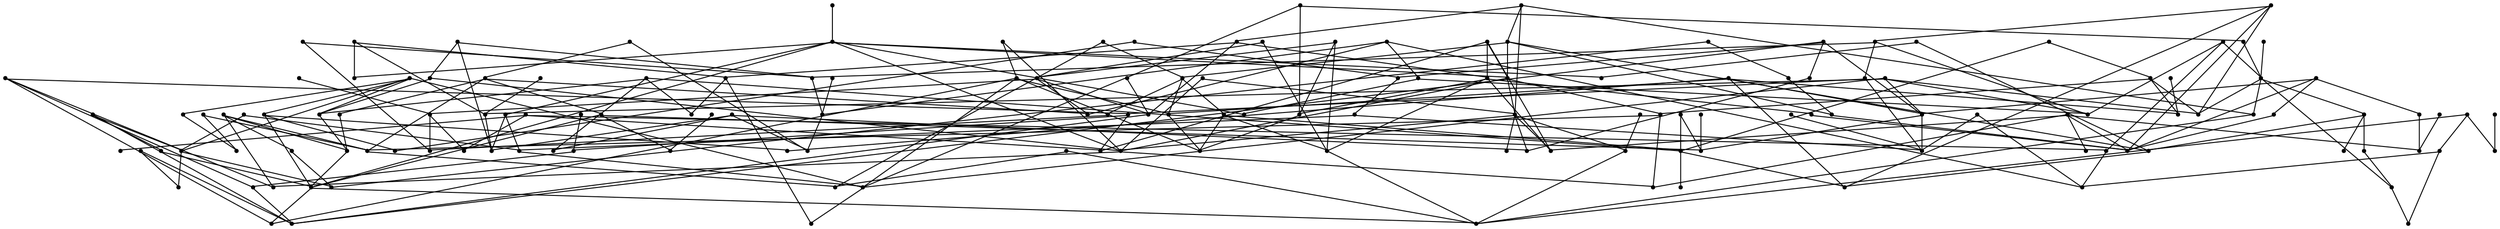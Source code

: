 strict graph {
    splines="line";
    node [margin=0 shape=point style=filled];

    0 [label="n0"]
    1 [label="n1"]
    2 [label="n2"]
    3 [label="n3"]
    4 [label="n4"]
    5 [label="n5"]
    6 [label="n6"]
    7 [label="n7"]
    8 [label="n8"]
    9 [label="n9"]
    10 [label="n10"]
    11 [label="n11"]
    12 [label="n12"]
    13 [label="n13"]
    14 [label="n14"]
    15 [label="n15"]
    16 [label="n16"]
    17 [label="n17"]
    18 [label="n18"]
    19 [label="n19"]
    20 [label="n20"]
    21 [label="n21"]
    22 [label="n22"]
    23 [label="n23"]
    24 [label="n24"]
    25 [label="n25"]
    26 [label="n26"]
    27 [label="n27"]
    28 [label="n28"]
    29 [label="n29"]
    30 [label="n30"]
    31 [label="n31"]
    32 [label="n32"]
    33 [label="n33"]
    34 [label="n34"]
    35 [label="n35"]
    36 [label="n36"]
    37 [label="n37"]
    38 [label="n38"]
    39 [label="n39"]
    40 [label="n40"]
    41 [label="n41"]
    42 [label="n42"]
    43 [label="n43"]
    44 [label="n44"]
    45 [label="n45"]
    46 [label="n46"]
    47 [label="n47"]
    48 [label="n48"]
    49 [label="n49"]
    50 [label="n50"]
    51 [label="n51"]
    52 [label="n52"]
    53 [label="n53"]
    54 [label="n54"]
    55 [label="n55"]
    56 [label="n56"]
    57 [label="n57"]
    58 [label="n58"]
    59 [label="n59"]
    60 [label="n60"]
    61 [label="n61"]
    62 [label="n62"]
    63 [label="n63"]
    64 [label="n64"]
    65 [label="n65"]
    66 [label="n66"]
    67 [label="n67"]
    68 [label="n68"]
    69 [label="n69"]
    70 [label="n70"]
    71 [label="n71"]
    72 [label="n72"]
    73 [label="n73"]
    74 [label="n74"]
    75 [label="n75"]
    76 [label="n76"]
    77 [label="n77"]
    78 [label="n78"]
    79 [label="n79"]
    80 [label="n80"]
    81 [label="n81"]
    82 [label="n82"]
    83 [label="n83"]
    84 [label="n84"]
    85 [label="n85"]
    86 [label="n86"]
    87 [label="n87"]
    88 [label="n88"]
    89 [label="n89"]
    90 [label="n90"]
    91 [label="n91"]
    92 [label="n92"]
    93 [label="n93"]
    94 [label="n94"]
    95 [label="n95"]
    96 [label="n96"]
    97 [label="n97"]
    98 [label="n98"]
    99 [label="n99"]
    100 [label="n100"]
    101 [label="n101"]
    102 [label="n102"]
    103 [label="n103"]
    104 [label="n104"]
    105 [label="n105"]
    106 [label="n106"]
    107 [label="n107"]
    108 [label="n108"]
    109 [label="n109"]
    110 [label="n110"]
    111 [label="n111"]
    112 [label="n112"]
    113 [label="n113"]
    114 [label="n114"]
    115 [label="n115"]
    116 [label="n116"]
    117 [label="n117"]
    118 [label="n118"]
    119 [label="n119"]
    120 [label="n120"]
    121 [label="n121"]
    122 [label="n122"]
    123 [label="n123"]
    124 [label="n124"]
    125 [label="n125"]
    126 [label="n126"]
    127 [label="n127"]
    128 [label="n128"]
    129 [label="n129"]
    130 [label="n130"]
    131 [label="n131"]
    132 [label="n132"]
    133 [label="n133"]
    134 [label="n134"]
    135 [label="n135"]
    136 [label="n136"]
    137 [label="n137"]
    138 [label="n138"]
    139 [label="n139"]
    140 [label="n140"]
    141 [label="n141"]
    142 [label="n142"]
    143 [label="n143"]
    144 [label="n144"]
    145 [label="n145"]
    146 [label="n146"]
    147 [label="n147"]
    148 [label="n148"]
    149 [label="n149"]
    150 [label="n150"]
    151 [label="n151"]
    152 [label="n152"]
    153 [label="n153"]
    154 [label="n154"]
    155 [label="n155"]
    156 [label="n156"]
    157 [label="n157"]
    158 [label="n158"]
    159 [label="n159"]

    0 -- 95
    0 -- 97
    1 -- 117
    2 -- 81
    2 -- 106
    3 -- 69
    4 -- 43
    4 -- 44
    4 -- 92
    5 -- 73
    5 -- 49
    5 -- 96
    5 -- 132
    5 -- 135
    6 -- 75
    6 -- 72
    6 -- 143
    7 -- 54
    8 -- 111
    8 -- 92
    8 -- 151
    8 -- 122
    9 -- 134
    9 -- 24
    9 -- 96
    9 -- 159
    10 -- 135
    10 -- 25
    10 -- 65
    11 -- 111
    11 -- 29
    12 -- 132
    12 -- 30
    12 -- 76
    13 -- 137
    13 -- 119
    13 -- 18
    13 -- 123
    14 -- 90
    15 -- 19
    15 -- 33
    15 -- 81
    15 -- 118
    16 -- 112
    16 -- 72
    17 -- 82
    18 -- 126
    19 -- 50
    19 -- 56
    19 -- 74
    19 -- 87
    20 -- 113
    20 -- 79
    20 -- 64
    20 -- 74
    21 -- 30
    22 -- 69
    22 -- 144
    22 -- 121
    22 -- 148
    23 -- 133
    23 -- 70
    24 -- 132
    24 -- 44
    24 -- 51
    25 -- 30
    26 -- 49
    26 -- 53
    26 -- 120
    26 -- 159
    27 -- 44
    27 -- 129
    28 -- 58
    28 -- 119
    28 -- 138
    28 -- 152
    29 -- 39
    29 -- 137
    29 -- 84
    29 -- 144
    30 -- 96
    30 -- 118
    30 -- 31
    30 -- 104
    31 -- 91
    31 -- 47
    31 -- 87
    32 -- 107
    32 -- 67
    33 -- 86
    33 -- 64
    33 -- 109
    34 -- 146
    34 -- 60
    34 -- 150
    35 -- 40
    35 -- 126
    36 -- 134
    36 -- 49
    36 -- 90
    36 -- 101
    36 -- 103
    37 -- 125
    38 -- 149
    38 -- 150
    39 -- 124
    39 -- 125
    39 -- 153
    40 -- 50
    41 -- 73
    42 -- 49
    42 -- 70
    42 -- 99
    42 -- 143
    43 -- 106
    43 -- 71
    44 -- 69
    45 -- 95
    45 -- 97
    45 -- 65
    46 -- 87
    46 -- 59
    48 -- 107
    48 -- 125
    49 -- 125
    49 -- 130
    50 -- 159
    51 -- 130
    51 -- 58
    52 -- 106
    52 -- 93
    53 -- 156
    54 -- 157
    54 -- 106
    54 -- 124
    54 -- 59
    54 -- 98
    54 -- 74
    54 -- 83
    55 -- 149
    55 -- 56
    56 -- 77
    56 -- 103
    56 -- 128
    57 -- 73
    57 -- 86
    57 -- 98
    58 -- 79
    58 -- 117
    60 -- 139
    60 -- 148
    61 -- 107
    61 -- 154
    61 -- 122
    61 -- 71
    62 -- 137
    62 -- 147
    63 -- 102
    63 -- 79
    63 -- 145
    63 -- 76
    64 -- 80
    64 -- 97
    64 -- 113
    64 -- 65
    65 -- 127
    66 -- 130
    67 -- 90
    67 -- 96
    67 -- 131
    68 -- 135
    68 -- 115
    68 -- 71
    68 -- 72
    68 -- 94
    69 -- 111
    70 -- 89
    71 -- 123
    72 -- 140
    72 -- 126
    73 -- 92
    74 -- 81
    74 -- 106
    74 -- 131
    75 -- 124
    76 -- 148
    77 -- 97
    77 -- 127
    77 -- 107
    78 -- 136
    78 -- 155
    78 -- 113
    78 -- 156
    78 -- 159
    80 -- 159
    81 -- 106
    81 -- 82
    81 -- 113
    81 -- 114
    81 -- 151
    82 -- 150
    83 -- 112
    83 -- 92
    84 -- 123
    85 -- 146
    86 -- 154
    86 -- 158
    87 -- 134
    88 -- 109
    89 -- 112
    89 -- 130
    91 -- 104
    93 -- 152
    93 -- 127
    93 -- 135
    93 -- 103
    94 -- 133
    94 -- 124
    94 -- 101
    95 -- 109
    95 -- 110
    95 -- 144
    97 -- 150
    99 -- 151
    100 -- 140
    100 -- 143
    103 -- 127
    104 -- 139
    105 -- 110
    106 -- 119
    106 -- 155
    107 -- 141
    107 -- 134
    108 -- 156
    109 -- 143
    110 -- 145
    110 -- 129
    112 -- 135
    115 -- 147
    116 -- 130
    116 -- 148
    117 -- 138
    118 -- 150
    120 -- 159
    121 -- 157
    121 -- 132
    123 -- 124
    124 -- 152
    124 -- 150
    128 -- 129
    131 -- 137
    131 -- 155
    135 -- 158
    137 -- 149
    138 -- 143
    142 -- 153
}